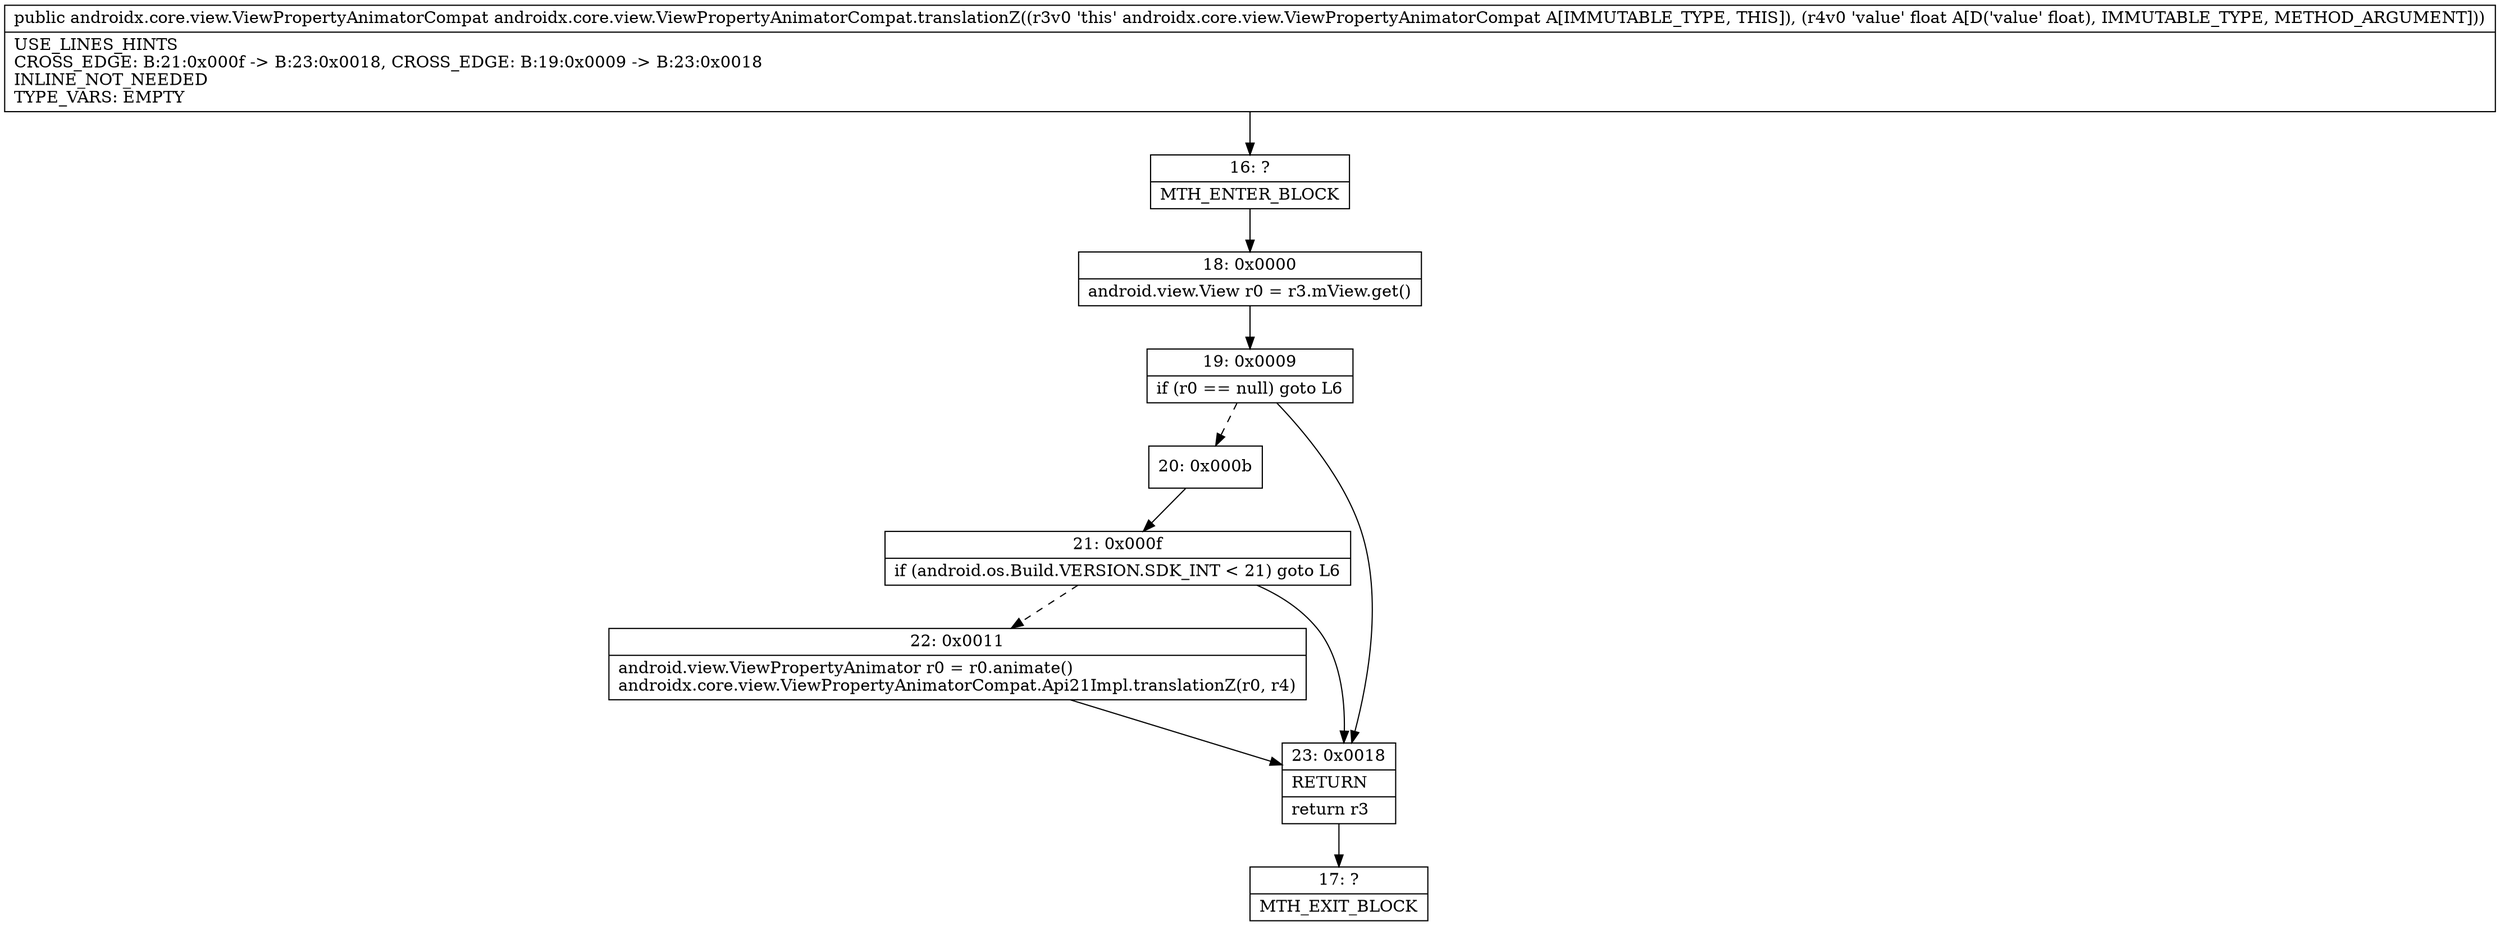 digraph "CFG forandroidx.core.view.ViewPropertyAnimatorCompat.translationZ(F)Landroidx\/core\/view\/ViewPropertyAnimatorCompat;" {
Node_16 [shape=record,label="{16\:\ ?|MTH_ENTER_BLOCK\l}"];
Node_18 [shape=record,label="{18\:\ 0x0000|android.view.View r0 = r3.mView.get()\l}"];
Node_19 [shape=record,label="{19\:\ 0x0009|if (r0 == null) goto L6\l}"];
Node_20 [shape=record,label="{20\:\ 0x000b}"];
Node_21 [shape=record,label="{21\:\ 0x000f|if (android.os.Build.VERSION.SDK_INT \< 21) goto L6\l}"];
Node_22 [shape=record,label="{22\:\ 0x0011|android.view.ViewPropertyAnimator r0 = r0.animate()\landroidx.core.view.ViewPropertyAnimatorCompat.Api21Impl.translationZ(r0, r4)\l}"];
Node_23 [shape=record,label="{23\:\ 0x0018|RETURN\l|return r3\l}"];
Node_17 [shape=record,label="{17\:\ ?|MTH_EXIT_BLOCK\l}"];
MethodNode[shape=record,label="{public androidx.core.view.ViewPropertyAnimatorCompat androidx.core.view.ViewPropertyAnimatorCompat.translationZ((r3v0 'this' androidx.core.view.ViewPropertyAnimatorCompat A[IMMUTABLE_TYPE, THIS]), (r4v0 'value' float A[D('value' float), IMMUTABLE_TYPE, METHOD_ARGUMENT]))  | USE_LINES_HINTS\lCROSS_EDGE: B:21:0x000f \-\> B:23:0x0018, CROSS_EDGE: B:19:0x0009 \-\> B:23:0x0018\lINLINE_NOT_NEEDED\lTYPE_VARS: EMPTY\l}"];
MethodNode -> Node_16;Node_16 -> Node_18;
Node_18 -> Node_19;
Node_19 -> Node_20[style=dashed];
Node_19 -> Node_23;
Node_20 -> Node_21;
Node_21 -> Node_22[style=dashed];
Node_21 -> Node_23;
Node_22 -> Node_23;
Node_23 -> Node_17;
}

